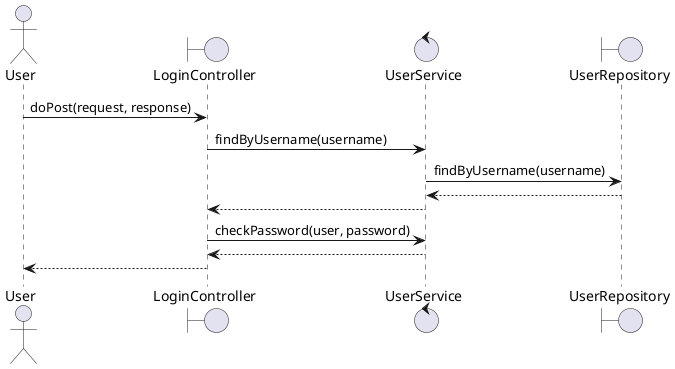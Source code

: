 @startuml
'https://plantuml.com/sequence-diagram

actor User
boundary LoginController
control UserService
boundary UserRepository

User -> LoginController: doPost(request, response)
LoginController -> UserService: findByUsername(username)
UserService -> UserRepository: findByUsername(username)
UserService <-- UserRepository
LoginController <-- UserService
LoginController -> UserService: checkPassword(user, password)
LoginController <-- UserService
User <-- LoginController

@enduml